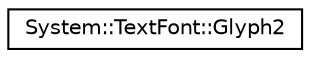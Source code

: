 digraph G
{
  edge [fontname="Helvetica",fontsize="10",labelfontname="Helvetica",labelfontsize="10"];
  node [fontname="Helvetica",fontsize="10",shape=record];
  rankdir="LR";
  Node1 [label="System::TextFont::Glyph2",height=0.2,width=0.4,color="black", fillcolor="white", style="filled",URL="$class_system_1_1_text_font_1_1_glyph2.html"];
}
